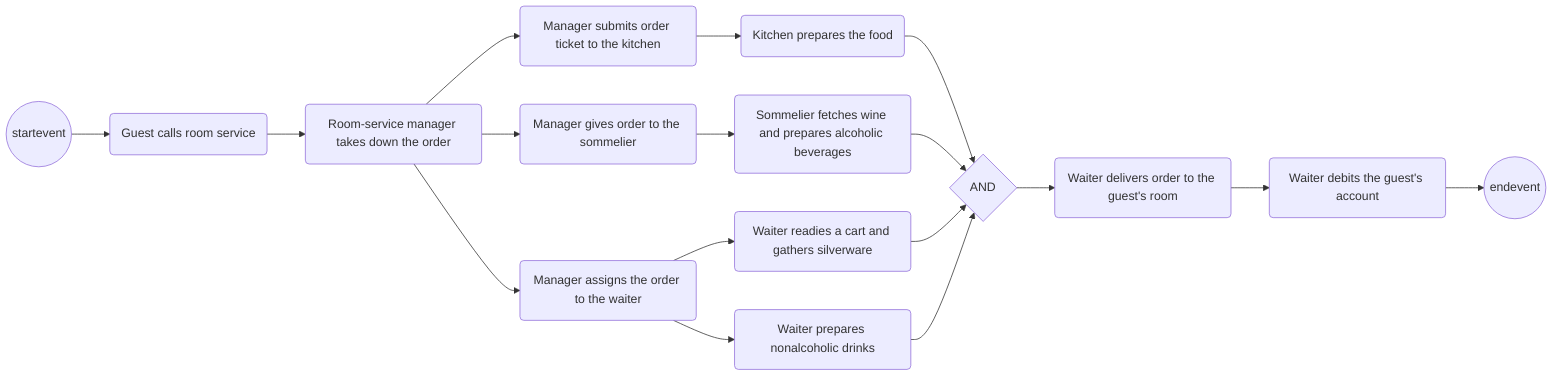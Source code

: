 graph LR
    1:startevent:((startevent)) --> 2:task:(Guest calls room service)
    2:task: --> 3:task:(Room-service manager takes down the order)
    3:task: --> 4:task:(Manager submits order ticket to the kitchen)
    3:task: --> 5:task:(Manager gives order to the sommelier)
    3:task: --> 6:task:(Manager assigns the order to the waiter)
    4:task: --> 7:task:(Kitchen prepares the food)
    5:task: --> 8:task:(Sommelier fetches wine and prepares alcoholic beverages)
    6:task: --> 9:task:(Waiter readies a cart and gathers silverware)
    6:task: --> 10:task:(Waiter prepares nonalcoholic drinks)
    7:task: --> 11:parallelgateway:{AND}
    8:task: --> 11:parallelgateway:
    9:task: --> 11:parallelgateway:
    10:task: --> 11:parallelgateway:
    11:parallelgateway: --> 12:task:(Waiter delivers order to the guest's room)
    12:task: --> 13:task:(Waiter debits the guest's account)
    13:task: --> 14:endevent:((endevent))
